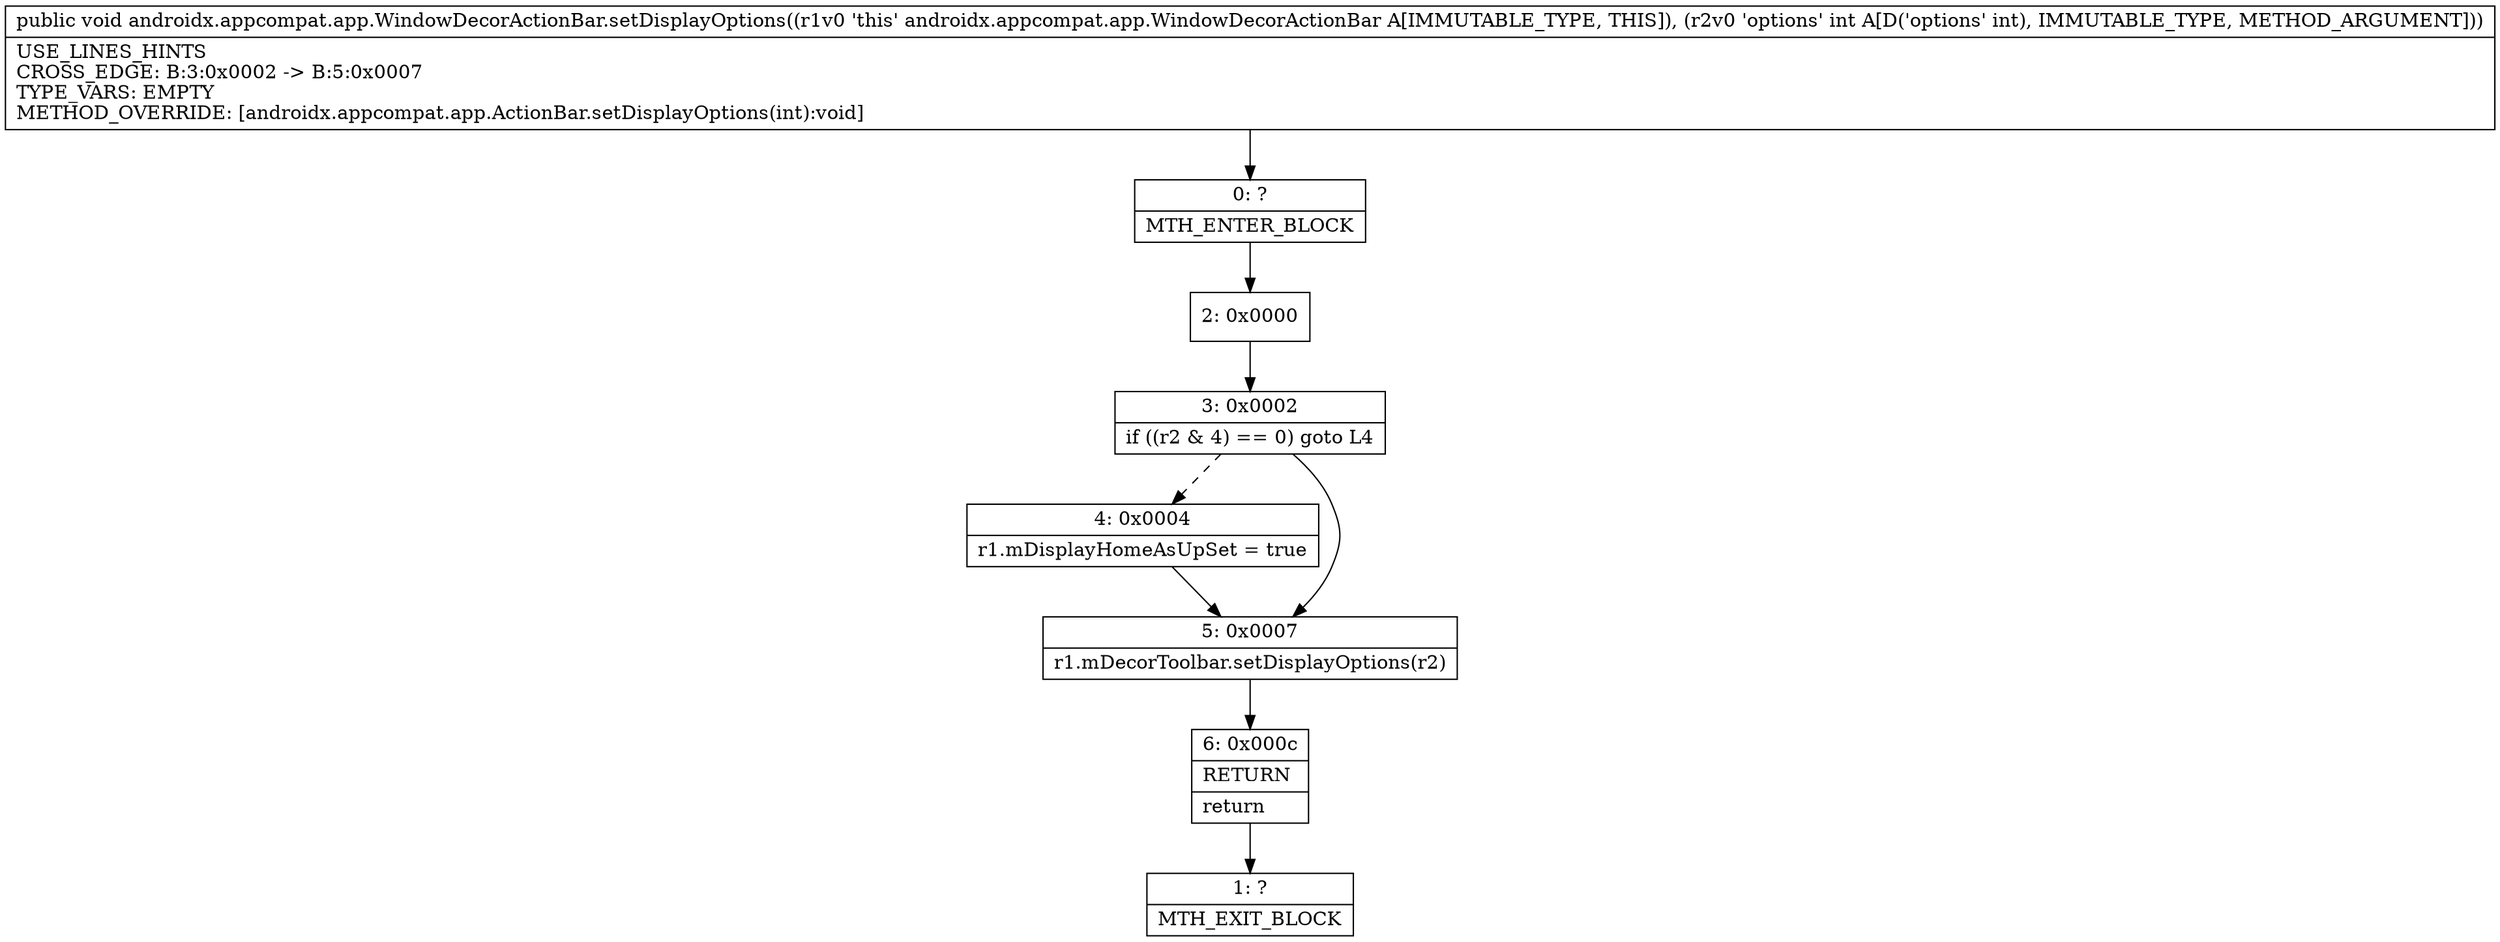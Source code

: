 digraph "CFG forandroidx.appcompat.app.WindowDecorActionBar.setDisplayOptions(I)V" {
Node_0 [shape=record,label="{0\:\ ?|MTH_ENTER_BLOCK\l}"];
Node_2 [shape=record,label="{2\:\ 0x0000}"];
Node_3 [shape=record,label="{3\:\ 0x0002|if ((r2 & 4) == 0) goto L4\l}"];
Node_4 [shape=record,label="{4\:\ 0x0004|r1.mDisplayHomeAsUpSet = true\l}"];
Node_5 [shape=record,label="{5\:\ 0x0007|r1.mDecorToolbar.setDisplayOptions(r2)\l}"];
Node_6 [shape=record,label="{6\:\ 0x000c|RETURN\l|return\l}"];
Node_1 [shape=record,label="{1\:\ ?|MTH_EXIT_BLOCK\l}"];
MethodNode[shape=record,label="{public void androidx.appcompat.app.WindowDecorActionBar.setDisplayOptions((r1v0 'this' androidx.appcompat.app.WindowDecorActionBar A[IMMUTABLE_TYPE, THIS]), (r2v0 'options' int A[D('options' int), IMMUTABLE_TYPE, METHOD_ARGUMENT]))  | USE_LINES_HINTS\lCROSS_EDGE: B:3:0x0002 \-\> B:5:0x0007\lTYPE_VARS: EMPTY\lMETHOD_OVERRIDE: [androidx.appcompat.app.ActionBar.setDisplayOptions(int):void]\l}"];
MethodNode -> Node_0;Node_0 -> Node_2;
Node_2 -> Node_3;
Node_3 -> Node_4[style=dashed];
Node_3 -> Node_5;
Node_4 -> Node_5;
Node_5 -> Node_6;
Node_6 -> Node_1;
}

